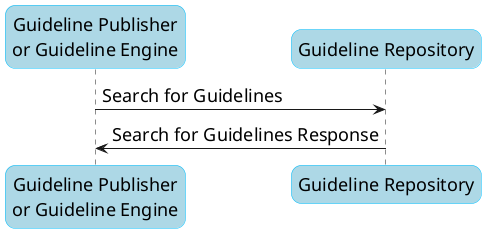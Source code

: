 @startuml
skinparam defaultFontSize        18
skinparam roundcorner            20
skinparam Note {
BackgroundColor LightBlue
BorderColor Blue
}
skinparam Participant {
FontName Arial
Style awesome
BorderColor DeepSkyBlue
BackgroundColor LightBlue
}
participant "Guideline Publisher\nor Guideline Engine" as a
Participant "Guideline Repository" as b
a -> b: Search for Guidelines
b -> a: Search for Guidelines Response
@enduml